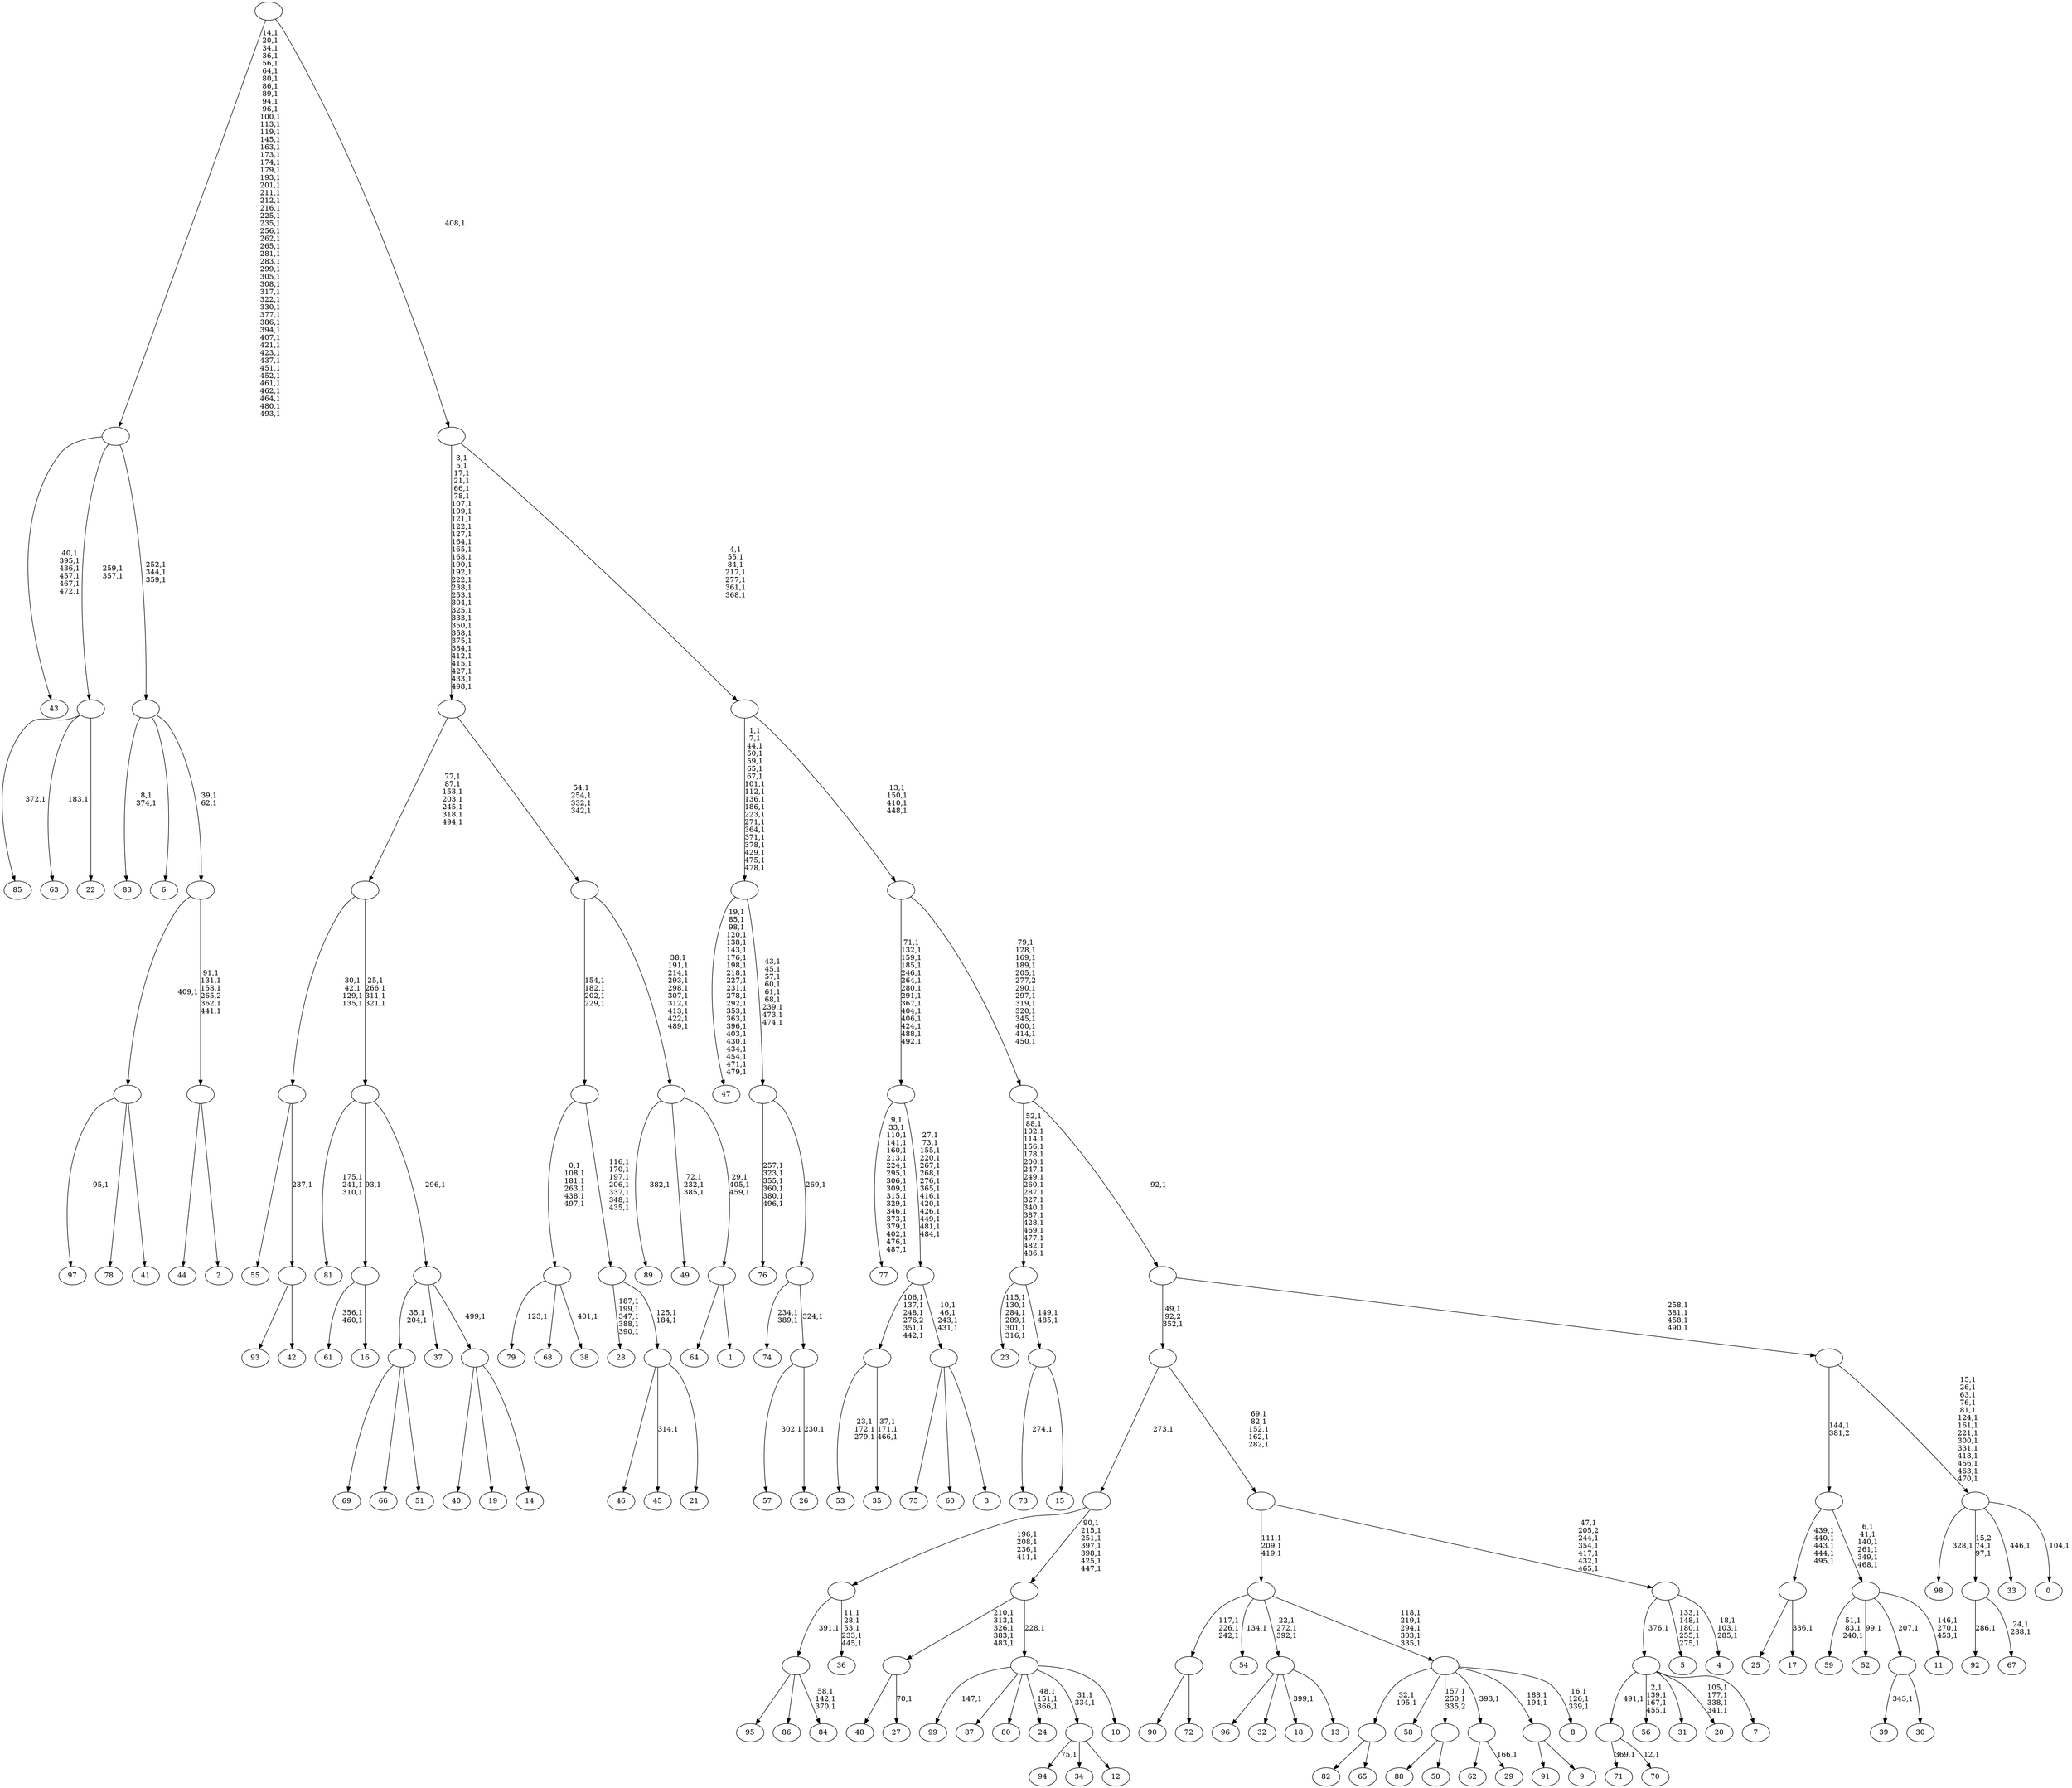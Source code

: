 digraph T {
	600 [label="99"]
	598 [label="98"]
	596 [label="97"]
	594 [label="96"]
	593 [label="95"]
	592 [label="94"]
	590 [label="93"]
	589 [label="92"]
	587 [label="91"]
	586 [label="90"]
	585 [label="89"]
	583 [label="88"]
	582 [label="87"]
	581 [label="86"]
	580 [label="85"]
	578 [label="84"]
	574 [label=""]
	573 [label="83"]
	570 [label="82"]
	569 [label="81"]
	565 [label="80"]
	564 [label="79"]
	562 [label="78"]
	561 [label="77"]
	542 [label="76"]
	535 [label="75"]
	534 [label="74"]
	531 [label="73"]
	529 [label="72"]
	528 [label=""]
	525 [label="71"]
	523 [label="70"]
	521 [label=""]
	520 [label="69"]
	519 [label="68"]
	518 [label="67"]
	515 [label=""]
	513 [label="66"]
	512 [label="65"]
	511 [label=""]
	509 [label="64"]
	508 [label="63"]
	506 [label="62"]
	505 [label="61"]
	502 [label="60"]
	501 [label="59"]
	497 [label="58"]
	496 [label="57"]
	494 [label="56"]
	489 [label="55"]
	488 [label="54"]
	486 [label="53"]
	482 [label="52"]
	480 [label="51"]
	479 [label=""]
	477 [label="50"]
	476 [label=""]
	474 [label="49"]
	470 [label="48"]
	469 [label="47"]
	446 [label="46"]
	445 [label="45"]
	443 [label="44"]
	442 [label="43"]
	435 [label="42"]
	434 [label=""]
	433 [label=""]
	429 [label="41"]
	428 [label=""]
	427 [label="40"]
	426 [label="39"]
	424 [label="38"]
	422 [label=""]
	416 [label="37"]
	415 [label="36"]
	409 [label=""]
	405 [label="35"]
	401 [label=""]
	396 [label="34"]
	395 [label="33"]
	393 [label="32"]
	392 [label="31"]
	391 [label="30"]
	390 [label=""]
	389 [label="29"]
	387 [label=""]
	386 [label="28"]
	380 [label="27"]
	378 [label=""]
	373 [label="26"]
	371 [label=""]
	370 [label=""]
	369 [label=""]
	360 [label=""]
	341 [label="25"]
	340 [label="24"]
	336 [label="23"]
	329 [label="22"]
	328 [label=""]
	326 [label="21"]
	325 [label=""]
	323 [label=""]
	316 [label=""]
	312 [label="20"]
	307 [label="19"]
	306 [label="18"]
	304 [label="17"]
	302 [label=""]
	297 [label="16"]
	296 [label=""]
	295 [label="15"]
	294 [label=""]
	292 [label=""]
	273 [label="14"]
	272 [label=""]
	271 [label=""]
	270 [label=""]
	266 [label=""]
	259 [label="13"]
	258 [label=""]
	255 [label="12"]
	254 [label=""]
	252 [label="11"]
	248 [label=""]
	242 [label=""]
	241 [label="10"]
	240 [label=""]
	239 [label=""]
	232 [label=""]
	231 [label="9"]
	230 [label=""]
	228 [label="8"]
	224 [label=""]
	219 [label=""]
	216 [label="7"]
	215 [label=""]
	214 [label="6"]
	213 [label="5"]
	207 [label="4"]
	203 [label=""]
	197 [label=""]
	192 [label=""]
	190 [label="3"]
	189 [label=""]
	185 [label=""]
	171 [label=""]
	157 [label="2"]
	156 [label=""]
	151 [label=""]
	149 [label=""]
	146 [label=""]
	95 [label="1"]
	94 [label=""]
	91 [label=""]
	81 [label=""]
	77 [label=""]
	46 [label="0"]
	44 [label=""]
	30 [label=""]
	26 [label=""]
	25 [label=""]
	12 [label=""]
	8 [label=""]
	1 [label=""]
	0 [label=""]
	574 -> 578 [label="58,1\n142,1\n370,1"]
	574 -> 593 [label=""]
	574 -> 581 [label=""]
	528 -> 586 [label=""]
	528 -> 529 [label=""]
	521 -> 523 [label="12,1"]
	521 -> 525 [label="369,1"]
	515 -> 518 [label="24,1\n288,1"]
	515 -> 589 [label="286,1"]
	511 -> 570 [label=""]
	511 -> 512 [label=""]
	479 -> 520 [label=""]
	479 -> 513 [label=""]
	479 -> 480 [label=""]
	476 -> 583 [label=""]
	476 -> 477 [label=""]
	434 -> 590 [label=""]
	434 -> 435 [label=""]
	433 -> 489 [label=""]
	433 -> 434 [label="237,1"]
	428 -> 596 [label="95,1"]
	428 -> 562 [label=""]
	428 -> 429 [label=""]
	422 -> 424 [label="401,1"]
	422 -> 564 [label="123,1"]
	422 -> 519 [label=""]
	409 -> 415 [label="11,1\n28,1\n53,1\n233,1\n445,1"]
	409 -> 574 [label="391,1"]
	401 -> 405 [label="37,1\n171,1\n466,1"]
	401 -> 486 [label="23,1\n172,1\n279,1"]
	390 -> 426 [label="343,1"]
	390 -> 391 [label=""]
	387 -> 389 [label="166,1"]
	387 -> 506 [label=""]
	378 -> 380 [label="70,1"]
	378 -> 470 [label=""]
	371 -> 373 [label="230,1"]
	371 -> 496 [label="302,1"]
	370 -> 534 [label="234,1\n389,1"]
	370 -> 371 [label="324,1"]
	369 -> 542 [label="257,1\n323,1\n355,1\n360,1\n380,1\n496,1"]
	369 -> 370 [label="269,1"]
	360 -> 369 [label="43,1\n45,1\n57,1\n60,1\n61,1\n68,1\n239,1\n473,1\n474,1"]
	360 -> 469 [label="19,1\n85,1\n98,1\n120,1\n138,1\n143,1\n176,1\n198,1\n218,1\n227,1\n231,1\n278,1\n292,1\n353,1\n363,1\n396,1\n403,1\n430,1\n434,1\n454,1\n471,1\n479,1"]
	328 -> 508 [label="183,1"]
	328 -> 580 [label="372,1"]
	328 -> 329 [label=""]
	325 -> 445 [label="314,1"]
	325 -> 446 [label=""]
	325 -> 326 [label=""]
	323 -> 325 [label="125,1\n184,1"]
	323 -> 386 [label="187,1\n199,1\n347,1\n388,1\n390,1"]
	316 -> 323 [label="116,1\n170,1\n197,1\n206,1\n337,1\n348,1\n435,1"]
	316 -> 422 [label="0,1\n108,1\n181,1\n263,1\n438,1\n497,1"]
	302 -> 304 [label="336,1"]
	302 -> 341 [label=""]
	296 -> 505 [label="356,1\n460,1"]
	296 -> 297 [label=""]
	294 -> 531 [label="274,1"]
	294 -> 295 [label=""]
	292 -> 294 [label="149,1\n485,1"]
	292 -> 336 [label="115,1\n130,1\n284,1\n289,1\n301,1\n316,1"]
	272 -> 427 [label=""]
	272 -> 307 [label=""]
	272 -> 273 [label=""]
	271 -> 479 [label="35,1\n204,1"]
	271 -> 416 [label=""]
	271 -> 272 [label="499,1"]
	270 -> 569 [label="175,1\n241,1\n310,1"]
	270 -> 296 [label="93,1"]
	270 -> 271 [label="296,1"]
	266 -> 270 [label="25,1\n266,1\n311,1\n321,1"]
	266 -> 433 [label="30,1\n42,1\n129,1\n135,1"]
	258 -> 306 [label="399,1"]
	258 -> 594 [label=""]
	258 -> 393 [label=""]
	258 -> 259 [label=""]
	254 -> 592 [label="75,1"]
	254 -> 396 [label=""]
	254 -> 255 [label=""]
	248 -> 252 [label="146,1\n270,1\n453,1"]
	248 -> 482 [label="99,1"]
	248 -> 501 [label="51,1\n83,1\n240,1"]
	248 -> 390 [label="207,1"]
	242 -> 248 [label="6,1\n41,1\n140,1\n261,1\n349,1\n468,1"]
	242 -> 302 [label="439,1\n440,1\n443,1\n444,1\n495,1"]
	240 -> 254 [label="31,1\n334,1"]
	240 -> 340 [label="48,1\n151,1\n366,1"]
	240 -> 600 [label="147,1"]
	240 -> 582 [label=""]
	240 -> 565 [label=""]
	240 -> 241 [label=""]
	239 -> 378 [label="210,1\n313,1\n326,1\n383,1\n483,1"]
	239 -> 240 [label="228,1"]
	232 -> 239 [label="90,1\n215,1\n251,1\n397,1\n398,1\n425,1\n447,1"]
	232 -> 409 [label="196,1\n208,1\n236,1\n411,1"]
	230 -> 587 [label=""]
	230 -> 231 [label=""]
	224 -> 228 [label="16,1\n126,1\n339,1"]
	224 -> 230 [label="188,1\n194,1"]
	224 -> 476 [label="157,1\n250,1\n335,2"]
	224 -> 511 [label="32,1\n195,1"]
	224 -> 497 [label=""]
	224 -> 387 [label="393,1"]
	219 -> 224 [label="118,1\n219,1\n294,1\n303,1\n335,1"]
	219 -> 258 [label="22,1\n272,1\n392,1"]
	219 -> 488 [label="134,1"]
	219 -> 528 [label="117,1\n226,1\n242,1"]
	215 -> 312 [label="105,1\n177,1\n338,1\n341,1"]
	215 -> 494 [label="2,1\n139,1\n167,1\n455,1"]
	215 -> 521 [label="491,1"]
	215 -> 392 [label=""]
	215 -> 216 [label=""]
	203 -> 207 [label="18,1\n103,1\n285,1"]
	203 -> 213 [label="133,1\n148,1\n180,1\n255,1\n275,1"]
	203 -> 215 [label="376,1"]
	197 -> 203 [label="47,1\n205,2\n244,1\n354,1\n417,1\n432,1\n465,1"]
	197 -> 219 [label="111,1\n209,1\n419,1"]
	192 -> 197 [label="69,1\n82,1\n152,1\n162,1\n282,1"]
	192 -> 232 [label="273,1"]
	189 -> 535 [label=""]
	189 -> 502 [label=""]
	189 -> 190 [label=""]
	185 -> 189 [label="10,1\n46,1\n243,1\n431,1"]
	185 -> 401 [label="106,1\n137,1\n248,1\n276,2\n351,1\n442,1"]
	171 -> 185 [label="27,1\n73,1\n155,1\n220,1\n267,1\n268,1\n276,1\n365,1\n416,1\n420,1\n426,1\n449,1\n481,1\n484,1"]
	171 -> 561 [label="9,1\n33,1\n110,1\n141,1\n160,1\n213,1\n224,1\n295,1\n306,1\n309,1\n315,1\n329,1\n346,1\n373,1\n379,1\n402,1\n476,1\n487,1"]
	156 -> 443 [label=""]
	156 -> 157 [label=""]
	151 -> 156 [label="91,1\n131,1\n158,1\n265,2\n362,1\n441,1"]
	151 -> 428 [label="409,1"]
	149 -> 151 [label="39,1\n62,1"]
	149 -> 573 [label="8,1\n374,1"]
	149 -> 214 [label=""]
	146 -> 149 [label="252,1\n344,1\n359,1"]
	146 -> 328 [label="259,1\n357,1"]
	146 -> 442 [label="40,1\n395,1\n436,1\n457,1\n467,1\n472,1"]
	94 -> 509 [label=""]
	94 -> 95 [label=""]
	91 -> 94 [label="29,1\n405,1\n459,1"]
	91 -> 474 [label="72,1\n232,1\n385,1"]
	91 -> 585 [label="382,1"]
	81 -> 91 [label="38,1\n191,1\n214,1\n293,1\n298,1\n307,1\n312,1\n413,1\n422,1\n489,1"]
	81 -> 316 [label="154,1\n182,1\n202,1\n229,1"]
	77 -> 81 [label="54,1\n254,1\n332,1\n342,1"]
	77 -> 266 [label="77,1\n87,1\n153,1\n203,1\n245,1\n318,1\n494,1"]
	44 -> 46 [label="104,1"]
	44 -> 395 [label="446,1"]
	44 -> 515 [label="15,2\n74,1\n97,1"]
	44 -> 598 [label="328,1"]
	30 -> 44 [label="15,1\n26,1\n63,1\n76,1\n81,1\n124,1\n161,1\n221,1\n300,1\n331,1\n418,1\n456,1\n463,1\n470,1"]
	30 -> 242 [label="144,1\n381,2"]
	26 -> 30 [label="258,1\n381,1\n458,1\n490,1"]
	26 -> 192 [label="49,1\n92,2\n352,1"]
	25 -> 292 [label="52,1\n88,1\n102,1\n114,1\n156,1\n178,1\n200,1\n247,1\n249,1\n260,1\n287,1\n327,1\n340,1\n387,1\n428,1\n469,1\n477,1\n482,1\n486,1"]
	25 -> 26 [label="92,1"]
	12 -> 25 [label="79,1\n128,1\n169,1\n189,1\n205,1\n277,2\n290,1\n297,1\n319,1\n320,1\n345,1\n400,1\n414,1\n450,1"]
	12 -> 171 [label="71,1\n132,1\n159,1\n185,1\n246,1\n264,1\n280,1\n291,1\n367,1\n404,1\n406,1\n424,1\n488,1\n492,1"]
	8 -> 12 [label="13,1\n150,1\n410,1\n448,1"]
	8 -> 360 [label="1,1\n7,1\n44,1\n50,1\n59,1\n65,1\n67,1\n101,1\n112,1\n136,1\n186,1\n223,1\n271,1\n364,1\n371,1\n378,1\n429,1\n475,1\n478,1"]
	1 -> 8 [label="4,1\n55,1\n84,1\n217,1\n277,1\n361,1\n368,1"]
	1 -> 77 [label="3,1\n5,1\n17,1\n21,1\n66,1\n78,1\n107,1\n109,1\n121,1\n122,1\n127,1\n164,1\n165,1\n168,1\n190,1\n192,1\n222,1\n238,1\n253,1\n304,1\n325,1\n333,1\n350,1\n358,1\n375,1\n384,1\n412,1\n415,1\n427,1\n433,1\n498,1"]
	0 -> 146 [label="14,1\n20,1\n34,1\n36,1\n56,1\n64,1\n80,1\n86,1\n89,1\n94,1\n96,1\n100,1\n113,1\n119,1\n145,1\n163,1\n173,1\n174,1\n179,1\n193,1\n201,1\n211,1\n212,1\n216,1\n225,1\n235,1\n256,1\n262,1\n265,1\n281,1\n283,1\n299,1\n305,1\n308,1\n317,1\n322,1\n330,1\n377,1\n386,1\n394,1\n407,1\n421,1\n423,1\n437,1\n451,1\n452,1\n461,1\n462,1\n464,1\n480,1\n493,1"]
	0 -> 1 [label="408,1"]
}
